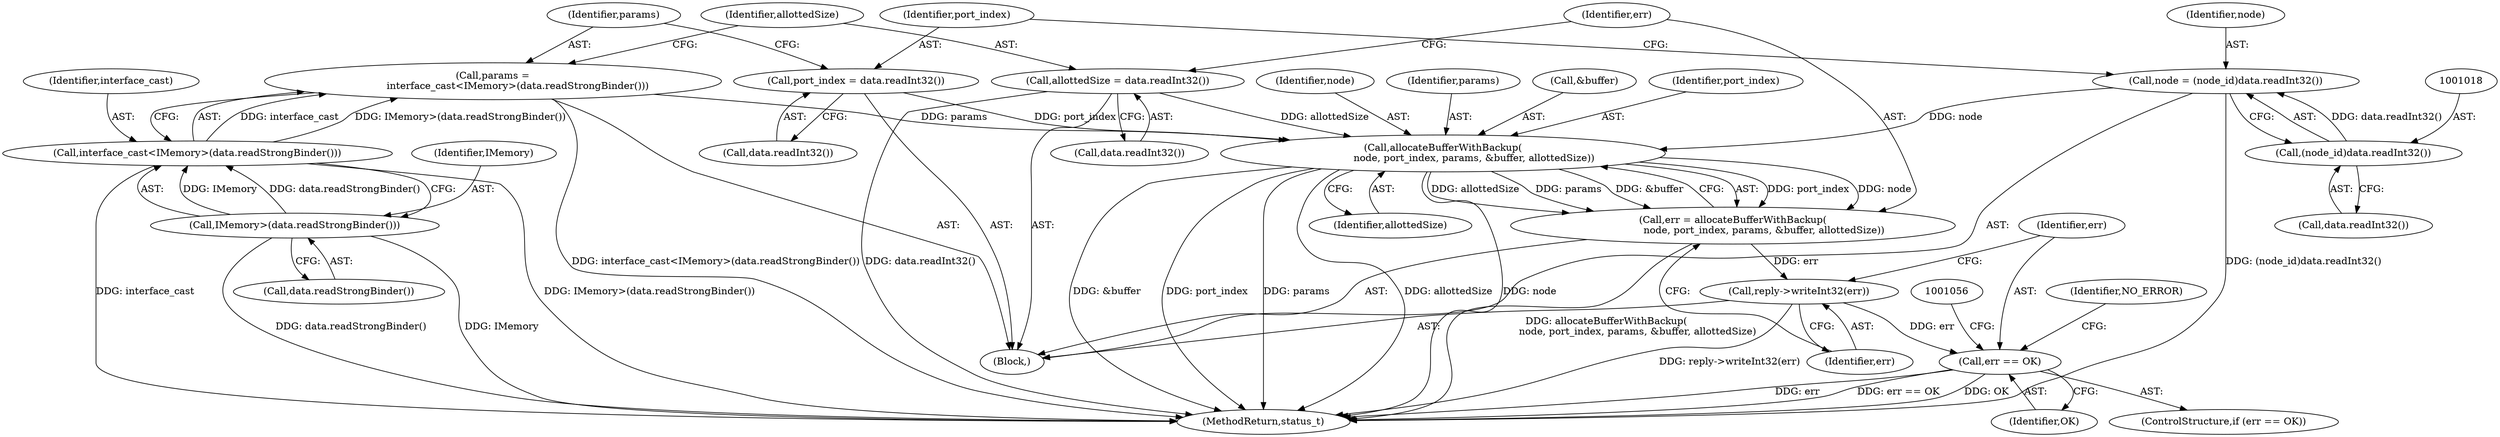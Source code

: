 digraph "0_Android_295c883fe3105b19bcd0f9e07d54c6b589fc5bff@API" {
"1001040" [label="(Call,allocateBufferWithBackup(\n                    node, port_index, params, &buffer, allottedSize))"];
"1001015" [label="(Call,node = (node_id)data.readInt32())"];
"1001017" [label="(Call,(node_id)data.readInt32())"];
"1001021" [label="(Call,port_index = data.readInt32())"];
"1001025" [label="(Call,params =\n                interface_cast<IMemory>(data.readStrongBinder()))"];
"1001027" [label="(Call,interface_cast<IMemory>(data.readStrongBinder()))"];
"1001029" [label="(Call,IMemory>(data.readStrongBinder()))"];
"1001033" [label="(Call,allottedSize = data.readInt32())"];
"1001038" [label="(Call,err = allocateBufferWithBackup(\n                    node, port_index, params, &buffer, allottedSize))"];
"1001047" [label="(Call,reply->writeInt32(err))"];
"1001050" [label="(Call,err == OK)"];
"1001041" [label="(Identifier,node)"];
"1001043" [label="(Identifier,params)"];
"1001030" [label="(Identifier,IMemory)"];
"1001047" [label="(Call,reply->writeInt32(err))"];
"1001034" [label="(Identifier,allottedSize)"];
"1001028" [label="(Identifier,interface_cast)"];
"1001214" [label="(MethodReturn,status_t)"];
"1001017" [label="(Call,(node_id)data.readInt32())"];
"1001051" [label="(Identifier,err)"];
"1001009" [label="(Block,)"];
"1001019" [label="(Call,data.readInt32())"];
"1001040" [label="(Call,allocateBufferWithBackup(\n                    node, port_index, params, &buffer, allottedSize))"];
"1001027" [label="(Call,interface_cast<IMemory>(data.readStrongBinder()))"];
"1001049" [label="(ControlStructure,if (err == OK))"];
"1001026" [label="(Identifier,params)"];
"1001015" [label="(Call,node = (node_id)data.readInt32())"];
"1001029" [label="(Call,IMemory>(data.readStrongBinder()))"];
"1001035" [label="(Call,data.readInt32())"];
"1001023" [label="(Call,data.readInt32())"];
"1001048" [label="(Identifier,err)"];
"1001052" [label="(Identifier,OK)"];
"1001022" [label="(Identifier,port_index)"];
"1001031" [label="(Call,data.readStrongBinder())"];
"1001039" [label="(Identifier,err)"];
"1001016" [label="(Identifier,node)"];
"1001050" [label="(Call,err == OK)"];
"1001021" [label="(Call,port_index = data.readInt32())"];
"1001038" [label="(Call,err = allocateBufferWithBackup(\n                    node, port_index, params, &buffer, allottedSize))"];
"1001046" [label="(Identifier,allottedSize)"];
"1001025" [label="(Call,params =\n                interface_cast<IMemory>(data.readStrongBinder()))"];
"1001044" [label="(Call,&buffer)"];
"1001042" [label="(Identifier,port_index)"];
"1001033" [label="(Call,allottedSize = data.readInt32())"];
"1001059" [label="(Identifier,NO_ERROR)"];
"1001040" -> "1001038"  [label="AST: "];
"1001040" -> "1001046"  [label="CFG: "];
"1001041" -> "1001040"  [label="AST: "];
"1001042" -> "1001040"  [label="AST: "];
"1001043" -> "1001040"  [label="AST: "];
"1001044" -> "1001040"  [label="AST: "];
"1001046" -> "1001040"  [label="AST: "];
"1001038" -> "1001040"  [label="CFG: "];
"1001040" -> "1001214"  [label="DDG: node"];
"1001040" -> "1001214"  [label="DDG: &buffer"];
"1001040" -> "1001214"  [label="DDG: port_index"];
"1001040" -> "1001214"  [label="DDG: params"];
"1001040" -> "1001214"  [label="DDG: allottedSize"];
"1001040" -> "1001038"  [label="DDG: port_index"];
"1001040" -> "1001038"  [label="DDG: node"];
"1001040" -> "1001038"  [label="DDG: allottedSize"];
"1001040" -> "1001038"  [label="DDG: params"];
"1001040" -> "1001038"  [label="DDG: &buffer"];
"1001015" -> "1001040"  [label="DDG: node"];
"1001021" -> "1001040"  [label="DDG: port_index"];
"1001025" -> "1001040"  [label="DDG: params"];
"1001033" -> "1001040"  [label="DDG: allottedSize"];
"1001015" -> "1001009"  [label="AST: "];
"1001015" -> "1001017"  [label="CFG: "];
"1001016" -> "1001015"  [label="AST: "];
"1001017" -> "1001015"  [label="AST: "];
"1001022" -> "1001015"  [label="CFG: "];
"1001015" -> "1001214"  [label="DDG: (node_id)data.readInt32()"];
"1001017" -> "1001015"  [label="DDG: data.readInt32()"];
"1001017" -> "1001019"  [label="CFG: "];
"1001018" -> "1001017"  [label="AST: "];
"1001019" -> "1001017"  [label="AST: "];
"1001021" -> "1001009"  [label="AST: "];
"1001021" -> "1001023"  [label="CFG: "];
"1001022" -> "1001021"  [label="AST: "];
"1001023" -> "1001021"  [label="AST: "];
"1001026" -> "1001021"  [label="CFG: "];
"1001025" -> "1001009"  [label="AST: "];
"1001025" -> "1001027"  [label="CFG: "];
"1001026" -> "1001025"  [label="AST: "];
"1001027" -> "1001025"  [label="AST: "];
"1001034" -> "1001025"  [label="CFG: "];
"1001025" -> "1001214"  [label="DDG: interface_cast<IMemory>(data.readStrongBinder())"];
"1001027" -> "1001025"  [label="DDG: interface_cast"];
"1001027" -> "1001025"  [label="DDG: IMemory>(data.readStrongBinder())"];
"1001027" -> "1001029"  [label="CFG: "];
"1001028" -> "1001027"  [label="AST: "];
"1001029" -> "1001027"  [label="AST: "];
"1001027" -> "1001214"  [label="DDG: interface_cast"];
"1001027" -> "1001214"  [label="DDG: IMemory>(data.readStrongBinder())"];
"1001029" -> "1001027"  [label="DDG: IMemory"];
"1001029" -> "1001027"  [label="DDG: data.readStrongBinder()"];
"1001029" -> "1001031"  [label="CFG: "];
"1001030" -> "1001029"  [label="AST: "];
"1001031" -> "1001029"  [label="AST: "];
"1001029" -> "1001214"  [label="DDG: IMemory"];
"1001029" -> "1001214"  [label="DDG: data.readStrongBinder()"];
"1001033" -> "1001009"  [label="AST: "];
"1001033" -> "1001035"  [label="CFG: "];
"1001034" -> "1001033"  [label="AST: "];
"1001035" -> "1001033"  [label="AST: "];
"1001039" -> "1001033"  [label="CFG: "];
"1001033" -> "1001214"  [label="DDG: data.readInt32()"];
"1001038" -> "1001009"  [label="AST: "];
"1001039" -> "1001038"  [label="AST: "];
"1001048" -> "1001038"  [label="CFG: "];
"1001038" -> "1001214"  [label="DDG: allocateBufferWithBackup(\n                    node, port_index, params, &buffer, allottedSize)"];
"1001038" -> "1001047"  [label="DDG: err"];
"1001047" -> "1001009"  [label="AST: "];
"1001047" -> "1001048"  [label="CFG: "];
"1001048" -> "1001047"  [label="AST: "];
"1001051" -> "1001047"  [label="CFG: "];
"1001047" -> "1001214"  [label="DDG: reply->writeInt32(err)"];
"1001047" -> "1001050"  [label="DDG: err"];
"1001050" -> "1001049"  [label="AST: "];
"1001050" -> "1001052"  [label="CFG: "];
"1001051" -> "1001050"  [label="AST: "];
"1001052" -> "1001050"  [label="AST: "];
"1001056" -> "1001050"  [label="CFG: "];
"1001059" -> "1001050"  [label="CFG: "];
"1001050" -> "1001214"  [label="DDG: err"];
"1001050" -> "1001214"  [label="DDG: err == OK"];
"1001050" -> "1001214"  [label="DDG: OK"];
}
